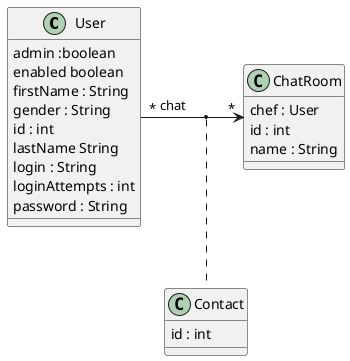 @startuml

Class User {
admin :boolean
enabled boolean
firstName : String
gender : String
id : int
lastName String
login : String
loginAttempts : int
password : String
}

Class ChatRoom {
chef : User
id : int
name : String
}

Class Contact {
id : int
}

User "*" -right-> "*" ChatRoom:chat
(User, ChatRoom).Contact

@enduml